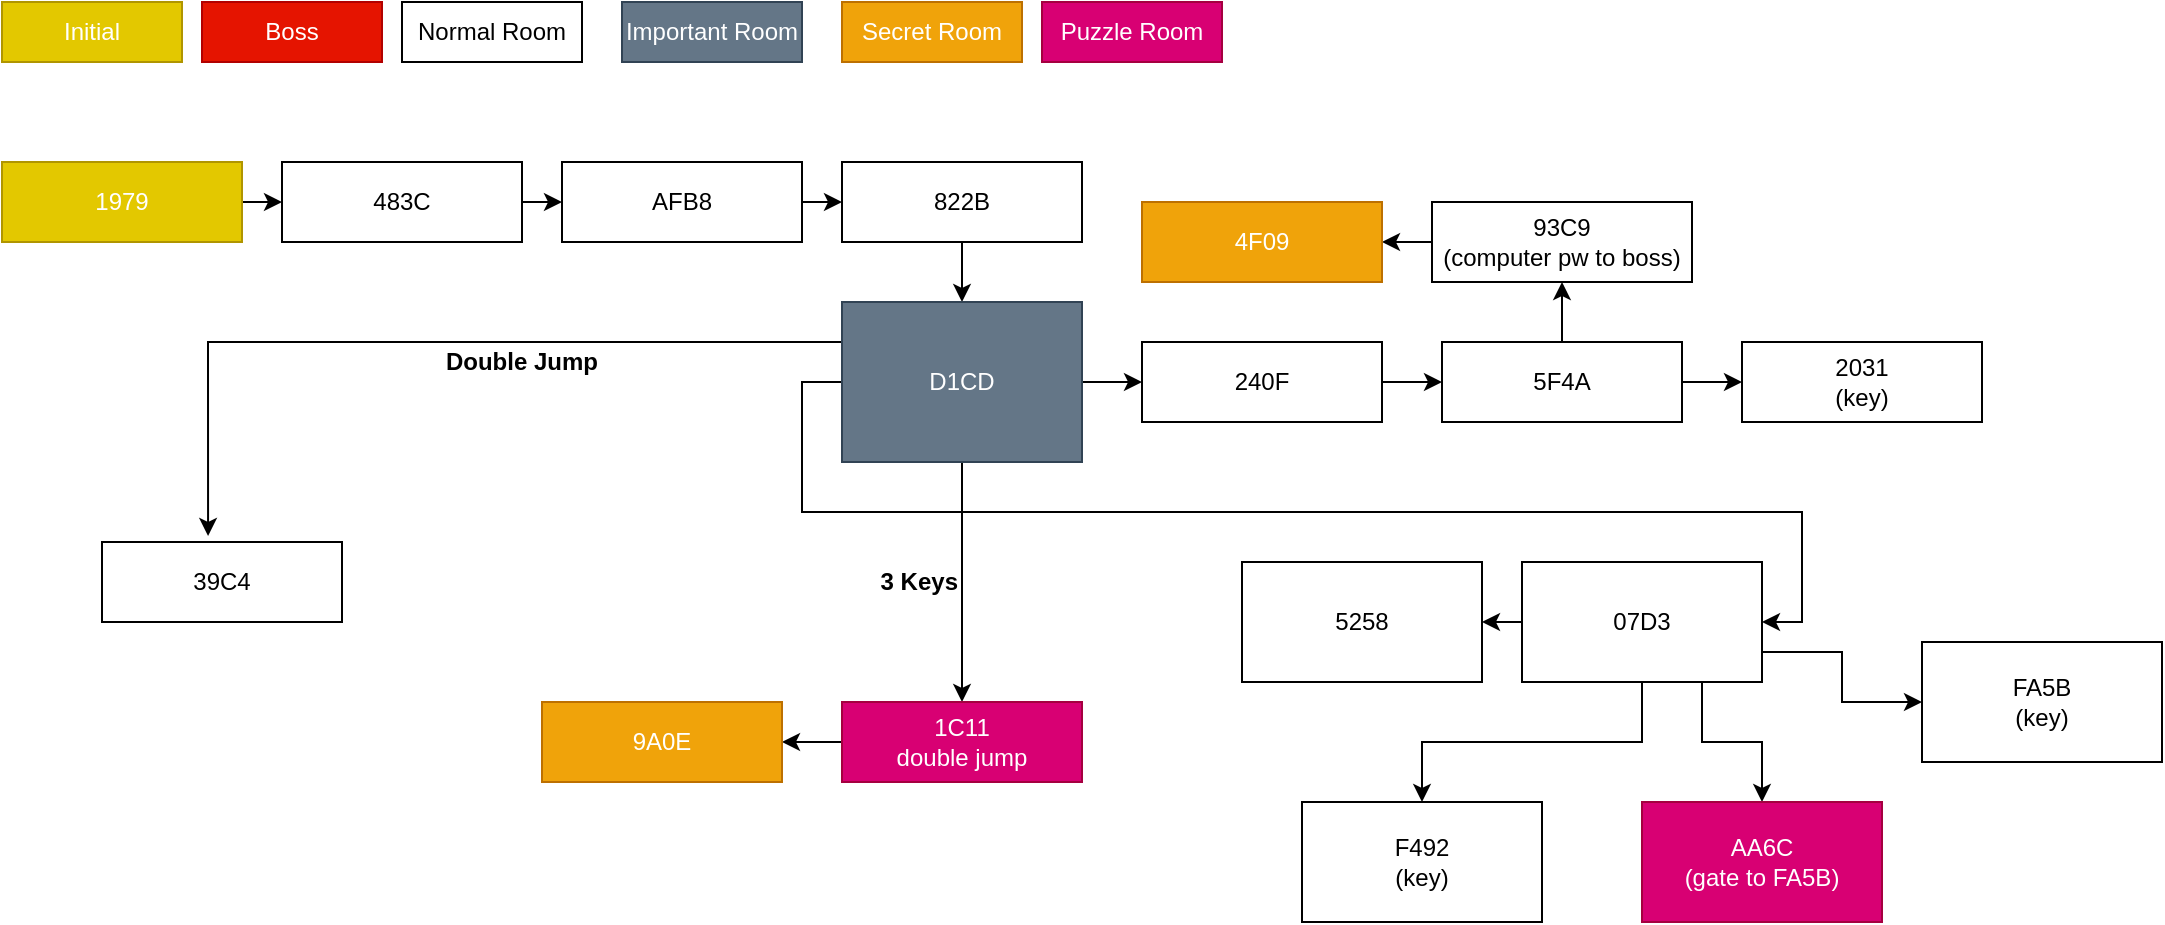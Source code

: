 <mxfile>
    <diagram id="bIUo5U85Ybi3YxnYaGgD" name="Page-1">
        <mxGraphModel dx="587" dy="407" grid="1" gridSize="10" guides="1" tooltips="1" connect="1" arrows="1" fold="1" page="1" pageScale="1" pageWidth="850" pageHeight="1100" math="0" shadow="0">
            <root>
                <mxCell id="0"/>
                <mxCell id="1" parent="0"/>
                <mxCell id="59vOMgbktmO8nPn6EruF-9" style="edgeStyle=orthogonalEdgeStyle;rounded=0;orthogonalLoop=1;jettySize=auto;html=1;exitX=1;exitY=0.5;exitDx=0;exitDy=0;entryX=0;entryY=0.5;entryDx=0;entryDy=0;" parent="1" source="dCtTFGtNdR7Z6FnfgH9b-1" target="59vOMgbktmO8nPn6EruF-4" edge="1">
                    <mxGeometry relative="1" as="geometry"/>
                </mxCell>
                <mxCell id="dCtTFGtNdR7Z6FnfgH9b-1" value="1979" style="rounded=0;whiteSpace=wrap;html=1;fillColor=#e3c800;strokeColor=#B09500;fontColor=#ffffff;" parent="1" vertex="1">
                    <mxGeometry x="40" y="120" width="120" height="40" as="geometry"/>
                </mxCell>
                <mxCell id="59vOMgbktmO8nPn6EruF-1" value="Initial" style="rounded=0;whiteSpace=wrap;html=1;fillColor=#e3c800;strokeColor=#B09500;fontColor=#ffffff;" parent="1" vertex="1">
                    <mxGeometry x="40" y="40" width="90" height="30" as="geometry"/>
                </mxCell>
                <mxCell id="59vOMgbktmO8nPn6EruF-2" value="Boss" style="rounded=0;whiteSpace=wrap;html=1;fillColor=#e51400;strokeColor=#B20000;fontColor=#ffffff;" parent="1" vertex="1">
                    <mxGeometry x="140" y="40" width="90" height="30" as="geometry"/>
                </mxCell>
                <mxCell id="59vOMgbktmO8nPn6EruF-3" value="Normal Room" style="rounded=0;whiteSpace=wrap;html=1;" parent="1" vertex="1">
                    <mxGeometry x="240" y="40" width="90" height="30" as="geometry"/>
                </mxCell>
                <mxCell id="59vOMgbktmO8nPn6EruF-10" style="edgeStyle=orthogonalEdgeStyle;rounded=0;orthogonalLoop=1;jettySize=auto;html=1;exitX=1;exitY=0.5;exitDx=0;exitDy=0;entryX=0;entryY=0.5;entryDx=0;entryDy=0;" parent="1" source="59vOMgbktmO8nPn6EruF-4" target="59vOMgbktmO8nPn6EruF-5" edge="1">
                    <mxGeometry relative="1" as="geometry"/>
                </mxCell>
                <mxCell id="59vOMgbktmO8nPn6EruF-4" value="483C" style="rounded=0;whiteSpace=wrap;html=1;" parent="1" vertex="1">
                    <mxGeometry x="180" y="120" width="120" height="40" as="geometry"/>
                </mxCell>
                <mxCell id="59vOMgbktmO8nPn6EruF-11" style="edgeStyle=orthogonalEdgeStyle;rounded=0;orthogonalLoop=1;jettySize=auto;html=1;exitX=1;exitY=0.5;exitDx=0;exitDy=0;entryX=0;entryY=0.5;entryDx=0;entryDy=0;" parent="1" source="59vOMgbktmO8nPn6EruF-5" target="59vOMgbktmO8nPn6EruF-6" edge="1">
                    <mxGeometry relative="1" as="geometry"/>
                </mxCell>
                <mxCell id="59vOMgbktmO8nPn6EruF-5" value="AFB8" style="rounded=0;whiteSpace=wrap;html=1;" parent="1" vertex="1">
                    <mxGeometry x="320" y="120" width="120" height="40" as="geometry"/>
                </mxCell>
                <mxCell id="59vOMgbktmO8nPn6EruF-12" style="edgeStyle=orthogonalEdgeStyle;rounded=0;orthogonalLoop=1;jettySize=auto;html=1;exitX=0.5;exitY=1;exitDx=0;exitDy=0;entryX=0.5;entryY=0;entryDx=0;entryDy=0;" parent="1" source="59vOMgbktmO8nPn6EruF-6" target="59vOMgbktmO8nPn6EruF-7" edge="1">
                    <mxGeometry relative="1" as="geometry"/>
                </mxCell>
                <mxCell id="59vOMgbktmO8nPn6EruF-6" value="822B" style="rounded=0;whiteSpace=wrap;html=1;" parent="1" vertex="1">
                    <mxGeometry x="460" y="120" width="120" height="40" as="geometry"/>
                </mxCell>
                <mxCell id="59vOMgbktmO8nPn6EruF-22" value="" style="edgeStyle=orthogonalEdgeStyle;rounded=0;orthogonalLoop=1;jettySize=auto;html=1;" parent="1" source="59vOMgbktmO8nPn6EruF-7" target="59vOMgbktmO8nPn6EruF-21" edge="1">
                    <mxGeometry relative="1" as="geometry"/>
                </mxCell>
                <mxCell id="59vOMgbktmO8nPn6EruF-36" value="" style="edgeStyle=orthogonalEdgeStyle;rounded=0;orthogonalLoop=1;jettySize=auto;html=1;" parent="1" source="59vOMgbktmO8nPn6EruF-7" target="59vOMgbktmO8nPn6EruF-35" edge="1">
                    <mxGeometry relative="1" as="geometry"/>
                </mxCell>
                <mxCell id="9nHtO1ZdrJ-iMX_YAF2--2" style="edgeStyle=orthogonalEdgeStyle;rounded=0;orthogonalLoop=1;jettySize=auto;html=1;exitX=0;exitY=0.5;exitDx=0;exitDy=0;entryX=1;entryY=0.5;entryDx=0;entryDy=0;" parent="1" source="59vOMgbktmO8nPn6EruF-7" target="9nHtO1ZdrJ-iMX_YAF2--1" edge="1">
                    <mxGeometry relative="1" as="geometry"/>
                </mxCell>
                <mxCell id="H8vwa_T0D4mPQU_aUMtZ-2" style="edgeStyle=orthogonalEdgeStyle;rounded=0;orthogonalLoop=1;jettySize=auto;html=1;exitX=0;exitY=0.25;exitDx=0;exitDy=0;entryX=0.442;entryY=-0.075;entryDx=0;entryDy=0;entryPerimeter=0;" parent="1" source="59vOMgbktmO8nPn6EruF-7" target="H8vwa_T0D4mPQU_aUMtZ-1" edge="1">
                    <mxGeometry relative="1" as="geometry"/>
                </mxCell>
                <mxCell id="59vOMgbktmO8nPn6EruF-7" value="D1CD" style="rounded=0;whiteSpace=wrap;html=1;fillColor=#647687;strokeColor=#314354;fontColor=#ffffff;" parent="1" vertex="1">
                    <mxGeometry x="460" y="190" width="120" height="80" as="geometry"/>
                </mxCell>
                <mxCell id="59vOMgbktmO8nPn6EruF-14" value="Important Room" style="rounded=0;whiteSpace=wrap;html=1;fillColor=#647687;strokeColor=#314354;fontColor=#ffffff;" parent="1" vertex="1">
                    <mxGeometry x="350" y="40" width="90" height="30" as="geometry"/>
                </mxCell>
                <mxCell id="59vOMgbktmO8nPn6EruF-15" value="Secret Room" style="rounded=0;whiteSpace=wrap;html=1;fillColor=#f0a30a;strokeColor=#BD7000;fontColor=#ffffff;" parent="1" vertex="1">
                    <mxGeometry x="460" y="40" width="90" height="30" as="geometry"/>
                </mxCell>
                <mxCell id="59vOMgbktmO8nPn6EruF-16" value="5258" style="whiteSpace=wrap;html=1;" parent="1" vertex="1">
                    <mxGeometry x="660" y="320" width="120" height="60" as="geometry"/>
                </mxCell>
                <mxCell id="59vOMgbktmO8nPn6EruF-24" value="" style="edgeStyle=orthogonalEdgeStyle;rounded=0;orthogonalLoop=1;jettySize=auto;html=1;" parent="1" source="59vOMgbktmO8nPn6EruF-21" target="59vOMgbktmO8nPn6EruF-23" edge="1">
                    <mxGeometry relative="1" as="geometry"/>
                </mxCell>
                <mxCell id="59vOMgbktmO8nPn6EruF-21" value="240F" style="rounded=0;whiteSpace=wrap;html=1;" parent="1" vertex="1">
                    <mxGeometry x="610" y="210" width="120" height="40" as="geometry"/>
                </mxCell>
                <mxCell id="59vOMgbktmO8nPn6EruF-29" value="" style="edgeStyle=orthogonalEdgeStyle;rounded=0;orthogonalLoop=1;jettySize=auto;html=1;" parent="1" source="59vOMgbktmO8nPn6EruF-23" target="59vOMgbktmO8nPn6EruF-28" edge="1">
                    <mxGeometry relative="1" as="geometry"/>
                </mxCell>
                <mxCell id="59vOMgbktmO8nPn6EruF-31" value="" style="edgeStyle=orthogonalEdgeStyle;rounded=0;orthogonalLoop=1;jettySize=auto;html=1;" parent="1" source="59vOMgbktmO8nPn6EruF-23" target="59vOMgbktmO8nPn6EruF-30" edge="1">
                    <mxGeometry relative="1" as="geometry"/>
                </mxCell>
                <mxCell id="59vOMgbktmO8nPn6EruF-23" value="5F4A" style="rounded=0;whiteSpace=wrap;html=1;" parent="1" vertex="1">
                    <mxGeometry x="760" y="210" width="120" height="40" as="geometry"/>
                </mxCell>
                <mxCell id="59vOMgbktmO8nPn6EruF-28" value="2031&lt;br&gt;(key)" style="rounded=0;whiteSpace=wrap;html=1;" parent="1" vertex="1">
                    <mxGeometry x="910" y="210" width="120" height="40" as="geometry"/>
                </mxCell>
                <mxCell id="59vOMgbktmO8nPn6EruF-33" value="" style="edgeStyle=orthogonalEdgeStyle;rounded=0;orthogonalLoop=1;jettySize=auto;html=1;" parent="1" source="59vOMgbktmO8nPn6EruF-30" target="59vOMgbktmO8nPn6EruF-32" edge="1">
                    <mxGeometry relative="1" as="geometry"/>
                </mxCell>
                <mxCell id="59vOMgbktmO8nPn6EruF-30" value="93C9&lt;br&gt;(computer pw to boss)" style="rounded=0;whiteSpace=wrap;html=1;" parent="1" vertex="1">
                    <mxGeometry x="755" y="140" width="130" height="40" as="geometry"/>
                </mxCell>
                <mxCell id="59vOMgbktmO8nPn6EruF-32" value="4F09" style="rounded=0;whiteSpace=wrap;html=1;fillColor=#f0a30a;strokeColor=#BD7000;fontColor=#ffffff;" parent="1" vertex="1">
                    <mxGeometry x="610" y="140" width="120" height="40" as="geometry"/>
                </mxCell>
                <mxCell id="59vOMgbktmO8nPn6EruF-34" value="Puzzle Room" style="rounded=0;whiteSpace=wrap;html=1;fillColor=#d80073;strokeColor=#A50040;fontColor=#ffffff;" parent="1" vertex="1">
                    <mxGeometry x="560" y="40" width="90" height="30" as="geometry"/>
                </mxCell>
                <mxCell id="59vOMgbktmO8nPn6EruF-38" value="" style="edgeStyle=orthogonalEdgeStyle;rounded=0;orthogonalLoop=1;jettySize=auto;html=1;" parent="1" source="59vOMgbktmO8nPn6EruF-35" target="59vOMgbktmO8nPn6EruF-37" edge="1">
                    <mxGeometry relative="1" as="geometry"/>
                </mxCell>
                <mxCell id="59vOMgbktmO8nPn6EruF-35" value="1C11&lt;br&gt;double jump" style="rounded=0;whiteSpace=wrap;html=1;fillColor=#d80073;strokeColor=#A50040;fontColor=#ffffff;" parent="1" vertex="1">
                    <mxGeometry x="460" y="390" width="120" height="40" as="geometry"/>
                </mxCell>
                <mxCell id="59vOMgbktmO8nPn6EruF-37" value="9A0E" style="whiteSpace=wrap;html=1;rounded=0;strokeColor=#BD7000;fillColor=#f0a30a;fontColor=#ffffff;" parent="1" vertex="1">
                    <mxGeometry x="310" y="390" width="120" height="40" as="geometry"/>
                </mxCell>
                <mxCell id="pnwIhc4s34lSlc5fjBag-1" style="edgeStyle=orthogonalEdgeStyle;rounded=0;orthogonalLoop=1;jettySize=auto;html=1;exitX=0;exitY=0.5;exitDx=0;exitDy=0;entryX=1;entryY=0.5;entryDx=0;entryDy=0;" parent="1" source="9nHtO1ZdrJ-iMX_YAF2--1" target="59vOMgbktmO8nPn6EruF-16" edge="1">
                    <mxGeometry relative="1" as="geometry"/>
                </mxCell>
                <mxCell id="pnwIhc4s34lSlc5fjBag-3" value="" style="edgeStyle=orthogonalEdgeStyle;rounded=0;orthogonalLoop=1;jettySize=auto;html=1;" parent="1" source="9nHtO1ZdrJ-iMX_YAF2--1" target="pnwIhc4s34lSlc5fjBag-2" edge="1">
                    <mxGeometry relative="1" as="geometry"/>
                </mxCell>
                <mxCell id="pnwIhc4s34lSlc5fjBag-5" style="edgeStyle=orthogonalEdgeStyle;rounded=0;orthogonalLoop=1;jettySize=auto;html=1;exitX=0.75;exitY=1;exitDx=0;exitDy=0;entryX=0.5;entryY=0;entryDx=0;entryDy=0;" parent="1" source="9nHtO1ZdrJ-iMX_YAF2--1" target="pnwIhc4s34lSlc5fjBag-4" edge="1">
                    <mxGeometry relative="1" as="geometry"/>
                </mxCell>
                <mxCell id="pnwIhc4s34lSlc5fjBag-8" style="edgeStyle=orthogonalEdgeStyle;rounded=0;orthogonalLoop=1;jettySize=auto;html=1;exitX=1;exitY=0.75;exitDx=0;exitDy=0;entryX=0;entryY=0.5;entryDx=0;entryDy=0;" parent="1" source="9nHtO1ZdrJ-iMX_YAF2--1" target="pnwIhc4s34lSlc5fjBag-7" edge="1">
                    <mxGeometry relative="1" as="geometry"/>
                </mxCell>
                <mxCell id="9nHtO1ZdrJ-iMX_YAF2--1" value="07D3" style="whiteSpace=wrap;html=1;" parent="1" vertex="1">
                    <mxGeometry x="800" y="320" width="120" height="60" as="geometry"/>
                </mxCell>
                <mxCell id="pnwIhc4s34lSlc5fjBag-2" value="F492&lt;br&gt;(key)" style="whiteSpace=wrap;html=1;" parent="1" vertex="1">
                    <mxGeometry x="690" y="440" width="120" height="60" as="geometry"/>
                </mxCell>
                <mxCell id="pnwIhc4s34lSlc5fjBag-4" value="AA6C&lt;br&gt;(gate to FA5B)" style="whiteSpace=wrap;html=1;fillColor=#d80073;strokeColor=#A50040;fontColor=#ffffff;" parent="1" vertex="1">
                    <mxGeometry x="860" y="440" width="120" height="60" as="geometry"/>
                </mxCell>
                <mxCell id="pnwIhc4s34lSlc5fjBag-7" value="&lt;span style=&quot;text-align: left&quot;&gt;FA5B&lt;br&gt;(key)&lt;br&gt;&lt;/span&gt;" style="whiteSpace=wrap;html=1;" parent="1" vertex="1">
                    <mxGeometry x="1000" y="360" width="120" height="60" as="geometry"/>
                </mxCell>
                <mxCell id="H8vwa_T0D4mPQU_aUMtZ-1" value="39C4" style="rounded=0;whiteSpace=wrap;html=1;" parent="1" vertex="1">
                    <mxGeometry x="90" y="310" width="120" height="40" as="geometry"/>
                </mxCell>
                <mxCell id="H8vwa_T0D4mPQU_aUMtZ-3" value="Double Jump" style="text;html=1;strokeColor=none;fillColor=none;align=center;verticalAlign=middle;whiteSpace=wrap;rounded=0;fontStyle=1" parent="1" vertex="1">
                    <mxGeometry x="240" y="210" width="120" height="20" as="geometry"/>
                </mxCell>
                <mxCell id="2" value="3 Keys" style="text;html=1;strokeColor=none;fillColor=none;align=right;verticalAlign=middle;whiteSpace=wrap;rounded=0;fontStyle=1" vertex="1" parent="1">
                    <mxGeometry x="400" y="320" width="120" height="20" as="geometry"/>
                </mxCell>
            </root>
        </mxGraphModel>
    </diagram>
</mxfile>